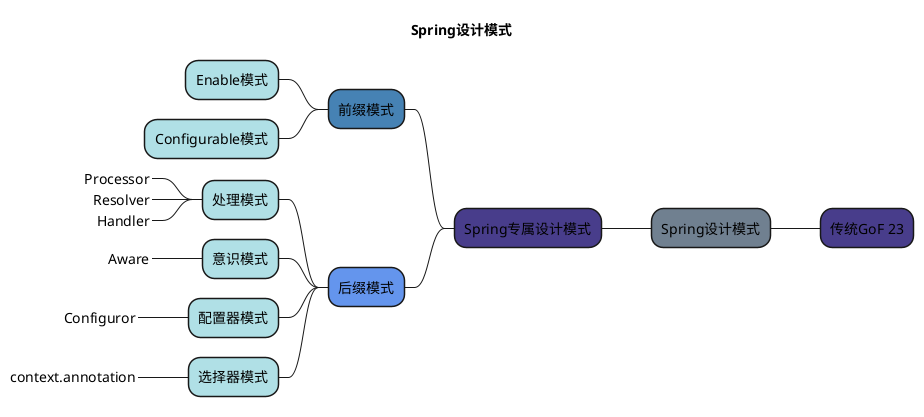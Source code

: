 @startmindmap Spring Design Pattern
<style>
mindmapDiagram {
    :depth(0) {
        BackGroundColor red
    }
    node {
        BackgroundColor PowDerBlue
    }
    :depth(1) {
        BackGroundColor DarkSlateBlue
    }
    :depth(2) {
        BackGroundColor RoyalBlue
    }
}
</style>

title  Spring设计模式
+[#SlateGray] Spring设计模式
++ 传统GoF 23
-- Spring专属设计模式
---[#SteelBlue]  前缀模式
---- Enable模式
---- Configurable模式
---[#CornflowerBlue] 后缀模式
---- 处理模式
-----_ Processor
-----_ Resolver
-----_ Handler
---- 意识模式
-----_ Aware
---- 配置器模式
-----_ Configuror
---- 选择器模式
-----_ context.annotation

@endmindmap
